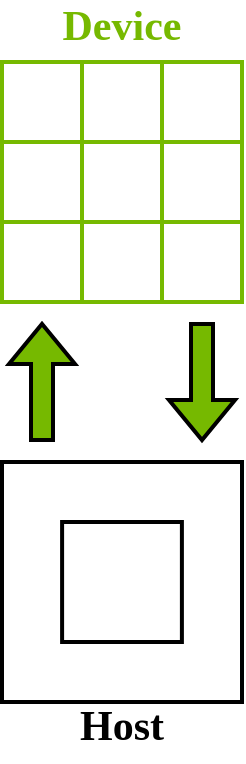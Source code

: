 <mxfile version="20.8.10" type="device"><diagram name="Page-1" id="zEhmamGFKjUms5aOe9eT"><mxGraphModel dx="1129" dy="721" grid="1" gridSize="10" guides="1" tooltips="1" connect="1" arrows="1" fold="1" page="1" pageScale="1" pageWidth="850" pageHeight="1100" math="0" shadow="0"><root><mxCell id="0"/><mxCell id="1" parent="0"/><mxCell id="j28Cojone5Ugaoq38BbJ-16" value="" style="shape=table;startSize=0;container=1;collapsible=0;childLayout=tableLayout;fontSize=16;rounded=0;fillColor=none;swimlaneLine=0;strokeWidth=2;strokeColor=#76B900;" vertex="1" parent="1"><mxGeometry x="365" y="390" width="120" height="120" as="geometry"/></mxCell><mxCell id="j28Cojone5Ugaoq38BbJ-17" value="" style="shape=tableRow;horizontal=0;startSize=0;swimlaneHead=0;swimlaneBody=0;strokeColor=inherit;top=0;left=0;bottom=0;right=0;collapsible=0;dropTarget=0;fillColor=none;points=[[0,0.5],[1,0.5]];portConstraint=eastwest;fontSize=16;rounded=1;" vertex="1" parent="j28Cojone5Ugaoq38BbJ-16"><mxGeometry width="120" height="40" as="geometry"/></mxCell><mxCell id="j28Cojone5Ugaoq38BbJ-18" value="" style="shape=partialRectangle;html=1;whiteSpace=wrap;connectable=0;strokeColor=inherit;overflow=hidden;fillColor=none;top=0;left=0;bottom=0;right=0;pointerEvents=1;fontSize=16;rounded=1;" vertex="1" parent="j28Cojone5Ugaoq38BbJ-17"><mxGeometry width="40" height="40" as="geometry"><mxRectangle width="40" height="40" as="alternateBounds"/></mxGeometry></mxCell><mxCell id="j28Cojone5Ugaoq38BbJ-19" value="" style="shape=partialRectangle;html=1;whiteSpace=wrap;connectable=0;strokeColor=inherit;overflow=hidden;fillColor=none;top=0;left=0;bottom=0;right=0;pointerEvents=1;fontSize=16;rounded=1;" vertex="1" parent="j28Cojone5Ugaoq38BbJ-17"><mxGeometry x="40" width="40" height="40" as="geometry"><mxRectangle width="40" height="40" as="alternateBounds"/></mxGeometry></mxCell><mxCell id="j28Cojone5Ugaoq38BbJ-20" value="" style="shape=partialRectangle;html=1;whiteSpace=wrap;connectable=0;strokeColor=inherit;overflow=hidden;fillColor=none;top=0;left=0;bottom=0;right=0;pointerEvents=1;fontSize=16;rounded=1;" vertex="1" parent="j28Cojone5Ugaoq38BbJ-17"><mxGeometry x="80" width="40" height="40" as="geometry"><mxRectangle width="40" height="40" as="alternateBounds"/></mxGeometry></mxCell><mxCell id="j28Cojone5Ugaoq38BbJ-21" value="" style="shape=tableRow;horizontal=0;startSize=0;swimlaneHead=0;swimlaneBody=0;strokeColor=inherit;top=0;left=0;bottom=0;right=0;collapsible=0;dropTarget=0;fillColor=none;points=[[0,0.5],[1,0.5]];portConstraint=eastwest;fontSize=16;rounded=1;" vertex="1" parent="j28Cojone5Ugaoq38BbJ-16"><mxGeometry y="40" width="120" height="40" as="geometry"/></mxCell><mxCell id="j28Cojone5Ugaoq38BbJ-22" value="" style="shape=partialRectangle;html=1;whiteSpace=wrap;connectable=0;strokeColor=inherit;overflow=hidden;fillColor=none;top=0;left=0;bottom=0;right=0;pointerEvents=1;fontSize=16;rounded=1;" vertex="1" parent="j28Cojone5Ugaoq38BbJ-21"><mxGeometry width="40" height="40" as="geometry"><mxRectangle width="40" height="40" as="alternateBounds"/></mxGeometry></mxCell><mxCell id="j28Cojone5Ugaoq38BbJ-23" value="" style="shape=partialRectangle;html=1;whiteSpace=wrap;connectable=0;strokeColor=inherit;overflow=hidden;fillColor=none;top=0;left=0;bottom=0;right=0;pointerEvents=1;fontSize=16;rounded=1;" vertex="1" parent="j28Cojone5Ugaoq38BbJ-21"><mxGeometry x="40" width="40" height="40" as="geometry"><mxRectangle width="40" height="40" as="alternateBounds"/></mxGeometry></mxCell><mxCell id="j28Cojone5Ugaoq38BbJ-24" value="" style="shape=partialRectangle;html=1;whiteSpace=wrap;connectable=0;strokeColor=inherit;overflow=hidden;fillColor=none;top=0;left=0;bottom=0;right=0;pointerEvents=1;fontSize=16;rounded=1;" vertex="1" parent="j28Cojone5Ugaoq38BbJ-21"><mxGeometry x="80" width="40" height="40" as="geometry"><mxRectangle width="40" height="40" as="alternateBounds"/></mxGeometry></mxCell><mxCell id="j28Cojone5Ugaoq38BbJ-25" value="" style="shape=tableRow;horizontal=0;startSize=0;swimlaneHead=0;swimlaneBody=0;strokeColor=inherit;top=0;left=0;bottom=0;right=0;collapsible=0;dropTarget=0;fillColor=none;points=[[0,0.5],[1,0.5]];portConstraint=eastwest;fontSize=16;rounded=1;" vertex="1" parent="j28Cojone5Ugaoq38BbJ-16"><mxGeometry y="80" width="120" height="40" as="geometry"/></mxCell><mxCell id="j28Cojone5Ugaoq38BbJ-26" value="" style="shape=partialRectangle;html=1;whiteSpace=wrap;connectable=0;strokeColor=inherit;overflow=hidden;fillColor=none;top=0;left=0;bottom=0;right=0;pointerEvents=1;fontSize=16;rounded=1;" vertex="1" parent="j28Cojone5Ugaoq38BbJ-25"><mxGeometry width="40" height="40" as="geometry"><mxRectangle width="40" height="40" as="alternateBounds"/></mxGeometry></mxCell><mxCell id="j28Cojone5Ugaoq38BbJ-27" value="" style="shape=partialRectangle;html=1;whiteSpace=wrap;connectable=0;strokeColor=inherit;overflow=hidden;fillColor=none;top=0;left=0;bottom=0;right=0;pointerEvents=1;fontSize=16;rounded=1;" vertex="1" parent="j28Cojone5Ugaoq38BbJ-25"><mxGeometry x="40" width="40" height="40" as="geometry"><mxRectangle width="40" height="40" as="alternateBounds"/></mxGeometry></mxCell><mxCell id="j28Cojone5Ugaoq38BbJ-28" value="" style="shape=partialRectangle;html=1;whiteSpace=wrap;connectable=0;strokeColor=inherit;overflow=hidden;fillColor=none;top=0;left=0;bottom=0;right=0;pointerEvents=1;fontSize=16;rounded=1;" vertex="1" parent="j28Cojone5Ugaoq38BbJ-25"><mxGeometry x="80" width="40" height="40" as="geometry"><mxRectangle width="40" height="40" as="alternateBounds"/></mxGeometry></mxCell><mxCell id="j28Cojone5Ugaoq38BbJ-29" value="" style="verticalLabelPosition=bottom;verticalAlign=top;html=1;shape=mxgraph.basic.frame;dx=30.05;whiteSpace=wrap;rounded=0;strokeWidth=2;fillColor=none;" vertex="1" parent="1"><mxGeometry x="365" y="590" width="120" height="120" as="geometry"/></mxCell><mxCell id="j28Cojone5Ugaoq38BbJ-32" value="" style="shape=flexArrow;endArrow=classic;html=1;rounded=0;sketch=0;strokeWidth=2;fillColor=#76B900;" edge="1" parent="1"><mxGeometry width="50" height="50" relative="1" as="geometry"><mxPoint x="385" y="580" as="sourcePoint"/><mxPoint x="385" y="520" as="targetPoint"/></mxGeometry></mxCell><mxCell id="j28Cojone5Ugaoq38BbJ-34" value="" style="shape=flexArrow;endArrow=classic;html=1;rounded=0;sketch=0;strokeWidth=2;fillColor=#76B900;" edge="1" parent="1"><mxGeometry width="50" height="50" relative="1" as="geometry"><mxPoint x="465" y="520" as="sourcePoint"/><mxPoint x="465" y="580" as="targetPoint"/></mxGeometry></mxCell><mxCell id="j28Cojone5Ugaoq38BbJ-35" value="Device" style="text;html=1;strokeColor=none;fillColor=none;align=center;verticalAlign=middle;whiteSpace=wrap;rounded=0;fontFamily=NewComputerModernSans10;fontStyle=1;fontSize=21;spacing=0;spacingTop=-6;fontColor=#76B900;labelBackgroundColor=none;" vertex="1" parent="1"><mxGeometry x="395" y="360" width="60" height="30" as="geometry"/></mxCell><mxCell id="j28Cojone5Ugaoq38BbJ-36" value="Host" style="text;html=1;strokeColor=none;fillColor=none;align=center;verticalAlign=middle;whiteSpace=wrap;rounded=0;fontFamily=NewComputerModernSans10;fontStyle=1;fontSize=21;spacing=0;spacingTop=-6;fontColor=#000000;labelBackgroundColor=none;" vertex="1" parent="1"><mxGeometry x="395" y="710" width="60" height="30" as="geometry"/></mxCell></root></mxGraphModel></diagram></mxfile>